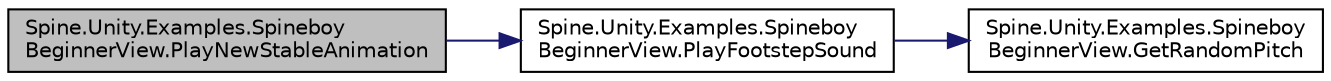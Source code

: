 digraph "Spine.Unity.Examples.SpineboyBeginnerView.PlayNewStableAnimation"
{
 // LATEX_PDF_SIZE
  edge [fontname="Helvetica",fontsize="10",labelfontname="Helvetica",labelfontsize="10"];
  node [fontname="Helvetica",fontsize="10",shape=record];
  rankdir="LR";
  Node1 [label="Spine.Unity.Examples.Spineboy\lBeginnerView.PlayNewStableAnimation",height=0.2,width=0.4,color="black", fillcolor="grey75", style="filled", fontcolor="black",tooltip=" "];
  Node1 -> Node2 [color="midnightblue",fontsize="10",style="solid"];
  Node2 [label="Spine.Unity.Examples.Spineboy\lBeginnerView.PlayFootstepSound",height=0.2,width=0.4,color="black", fillcolor="white", style="filled",URL="$class_spine_1_1_unity_1_1_examples_1_1_spineboy_beginner_view.html#af8296a124ed62edf27f27e7ef429e57a",tooltip=" "];
  Node2 -> Node3 [color="midnightblue",fontsize="10",style="solid"];
  Node3 [label="Spine.Unity.Examples.Spineboy\lBeginnerView.GetRandomPitch",height=0.2,width=0.4,color="black", fillcolor="white", style="filled",URL="$class_spine_1_1_unity_1_1_examples_1_1_spineboy_beginner_view.html#a5fea9086579f48cf19901f13c785fc57",tooltip=" "];
}
